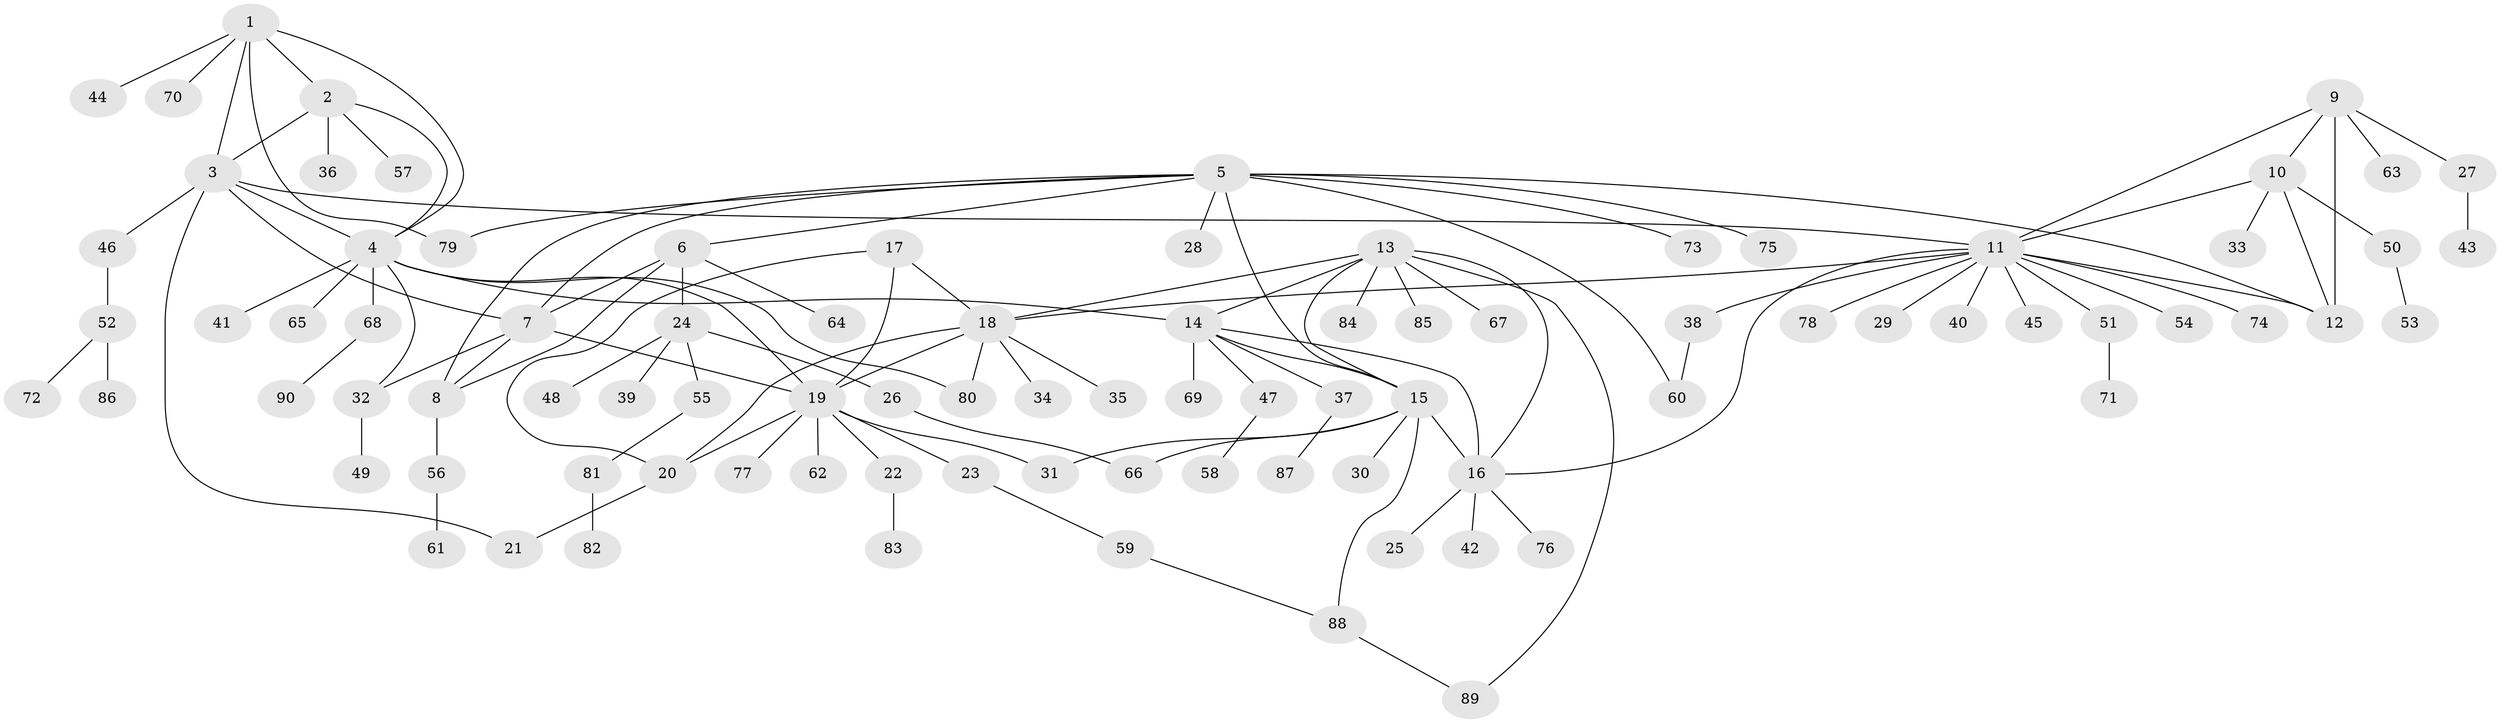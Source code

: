 // coarse degree distribution, {5: 0.030303030303030304, 4: 0.045454545454545456, 7: 0.045454545454545456, 18: 0.015151515151515152, 11: 0.015151515151515152, 6: 0.030303030303030304, 19: 0.015151515151515152, 10: 0.015151515151515152, 3: 0.030303030303030304, 1: 0.5909090909090909, 2: 0.16666666666666666}
// Generated by graph-tools (version 1.1) at 2025/24/03/03/25 07:24:15]
// undirected, 90 vertices, 119 edges
graph export_dot {
graph [start="1"]
  node [color=gray90,style=filled];
  1;
  2;
  3;
  4;
  5;
  6;
  7;
  8;
  9;
  10;
  11;
  12;
  13;
  14;
  15;
  16;
  17;
  18;
  19;
  20;
  21;
  22;
  23;
  24;
  25;
  26;
  27;
  28;
  29;
  30;
  31;
  32;
  33;
  34;
  35;
  36;
  37;
  38;
  39;
  40;
  41;
  42;
  43;
  44;
  45;
  46;
  47;
  48;
  49;
  50;
  51;
  52;
  53;
  54;
  55;
  56;
  57;
  58;
  59;
  60;
  61;
  62;
  63;
  64;
  65;
  66;
  67;
  68;
  69;
  70;
  71;
  72;
  73;
  74;
  75;
  76;
  77;
  78;
  79;
  80;
  81;
  82;
  83;
  84;
  85;
  86;
  87;
  88;
  89;
  90;
  1 -- 2;
  1 -- 3;
  1 -- 4;
  1 -- 44;
  1 -- 70;
  1 -- 79;
  2 -- 3;
  2 -- 4;
  2 -- 36;
  2 -- 57;
  3 -- 4;
  3 -- 7;
  3 -- 11;
  3 -- 21;
  3 -- 46;
  4 -- 14;
  4 -- 19;
  4 -- 32;
  4 -- 41;
  4 -- 65;
  4 -- 68;
  4 -- 80;
  5 -- 6;
  5 -- 7;
  5 -- 8;
  5 -- 12;
  5 -- 15;
  5 -- 28;
  5 -- 60;
  5 -- 73;
  5 -- 75;
  5 -- 79;
  6 -- 7;
  6 -- 8;
  6 -- 24;
  6 -- 64;
  7 -- 8;
  7 -- 19;
  7 -- 32;
  8 -- 56;
  9 -- 10;
  9 -- 11;
  9 -- 12;
  9 -- 27;
  9 -- 63;
  10 -- 11;
  10 -- 12;
  10 -- 33;
  10 -- 50;
  11 -- 12;
  11 -- 16;
  11 -- 18;
  11 -- 29;
  11 -- 38;
  11 -- 40;
  11 -- 45;
  11 -- 51;
  11 -- 54;
  11 -- 74;
  11 -- 78;
  13 -- 14;
  13 -- 15;
  13 -- 16;
  13 -- 18;
  13 -- 67;
  13 -- 84;
  13 -- 85;
  13 -- 89;
  14 -- 15;
  14 -- 16;
  14 -- 37;
  14 -- 47;
  14 -- 69;
  15 -- 16;
  15 -- 30;
  15 -- 31;
  15 -- 66;
  15 -- 88;
  16 -- 25;
  16 -- 42;
  16 -- 76;
  17 -- 18;
  17 -- 19;
  17 -- 20;
  18 -- 19;
  18 -- 20;
  18 -- 34;
  18 -- 35;
  18 -- 80;
  19 -- 20;
  19 -- 22;
  19 -- 23;
  19 -- 31;
  19 -- 62;
  19 -- 77;
  20 -- 21;
  22 -- 83;
  23 -- 59;
  24 -- 26;
  24 -- 39;
  24 -- 48;
  24 -- 55;
  26 -- 66;
  27 -- 43;
  32 -- 49;
  37 -- 87;
  38 -- 60;
  46 -- 52;
  47 -- 58;
  50 -- 53;
  51 -- 71;
  52 -- 72;
  52 -- 86;
  55 -- 81;
  56 -- 61;
  59 -- 88;
  68 -- 90;
  81 -- 82;
  88 -- 89;
}
